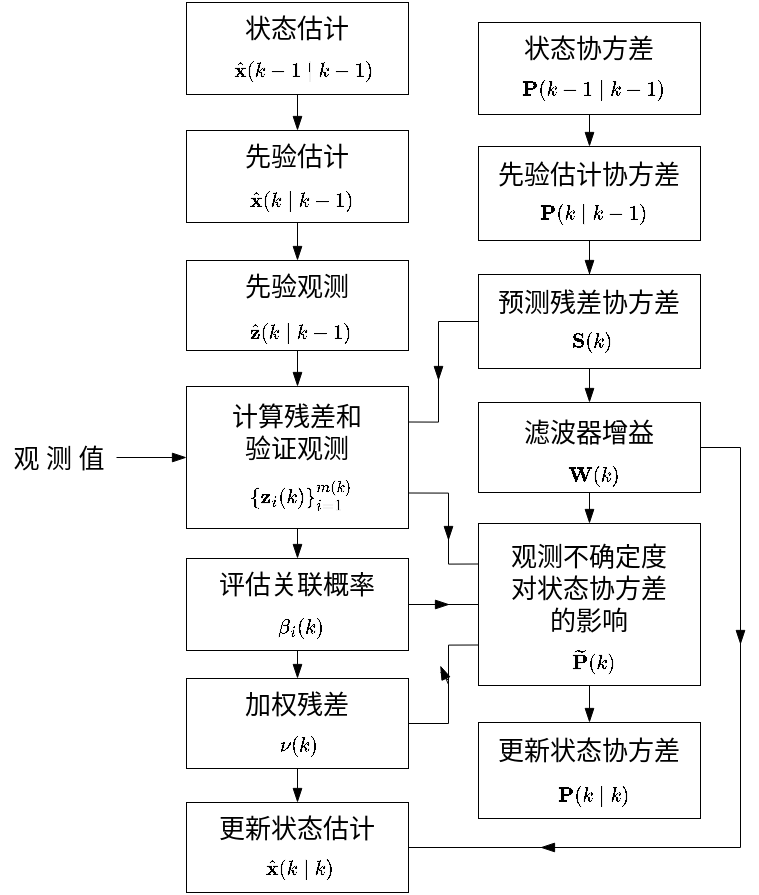 <mxfile version="18.0.6" type="device"><diagram id="lGVif8egPoj5GFFspayJ" name="第 1 页"><mxGraphModel dx="-151" dy="480" grid="0" gridSize="8" guides="1" tooltips="1" connect="1" arrows="1" fold="1" page="1" pageScale="1" pageWidth="827" pageHeight="1169" math="1" shadow="0"><root><mxCell id="0"/><mxCell id="1" parent="0"/><mxCell id="yrbLpCRM7B0wxFOyarZo-71" style="edgeStyle=orthogonalEdgeStyle;rounded=0;orthogonalLoop=1;jettySize=auto;html=1;exitX=0.5;exitY=1;exitDx=0;exitDy=0;entryX=0.5;entryY=0;entryDx=0;entryDy=0;endArrow=blockThin;endFill=1;strokeWidth=0.5;fontFamily=微软雅黑;fontStyle=0" parent="1" source="yrbLpCRM7B0wxFOyarZo-72" target="yrbLpCRM7B0wxFOyarZo-74" edge="1"><mxGeometry relative="1" as="geometry"/></mxCell><mxCell id="yrbLpCRM7B0wxFOyarZo-72" value="状态估计&lt;br style=&quot;font-size: 13px;&quot;&gt;&amp;nbsp;&amp;nbsp;" style="rounded=0;whiteSpace=wrap;html=1;fontSize=13;fontFamily=微软雅黑;spacing=2;spacingTop=-4;flipV=0;strokeWidth=0.5;fontStyle=0" parent="1" vertex="1"><mxGeometry x="1147" y="402" width="111" height="46" as="geometry"/></mxCell><mxCell id="yrbLpCRM7B0wxFOyarZo-73" style="edgeStyle=orthogonalEdgeStyle;rounded=0;orthogonalLoop=1;jettySize=auto;html=1;exitX=0.5;exitY=1;exitDx=0;exitDy=0;entryX=0.5;entryY=0;entryDx=0;entryDy=0;endArrow=blockThin;endFill=1;strokeWidth=0.5;fontFamily=微软雅黑;fontStyle=0" parent="1" source="yrbLpCRM7B0wxFOyarZo-74" target="yrbLpCRM7B0wxFOyarZo-76" edge="1"><mxGeometry relative="1" as="geometry"/></mxCell><mxCell id="yrbLpCRM7B0wxFOyarZo-74" value="先验估计&lt;br style=&quot;font-size: 13px;&quot;&gt;&amp;nbsp;&amp;nbsp;" style="rounded=0;whiteSpace=wrap;html=1;fontSize=13;fontFamily=微软雅黑;spacing=2;spacingTop=-4;flipV=0;strokeWidth=0.5;fontStyle=0" parent="1" vertex="1"><mxGeometry x="1147" y="466" width="111" height="46" as="geometry"/></mxCell><mxCell id="yrbLpCRM7B0wxFOyarZo-75" style="edgeStyle=orthogonalEdgeStyle;rounded=0;orthogonalLoop=1;jettySize=auto;html=1;exitX=0.5;exitY=1;exitDx=0;exitDy=0;entryX=0.5;entryY=0;entryDx=0;entryDy=0;endArrow=blockThin;endFill=1;strokeWidth=0.5;fontFamily=微软雅黑;fontStyle=0" parent="1" source="yrbLpCRM7B0wxFOyarZo-76" target="yrbLpCRM7B0wxFOyarZo-79" edge="1"><mxGeometry relative="1" as="geometry"/></mxCell><mxCell id="yrbLpCRM7B0wxFOyarZo-76" value="先验观测&lt;br style=&quot;font-size: 13px;&quot;&gt;&amp;nbsp;&amp;nbsp;" style="rounded=0;whiteSpace=wrap;html=1;fontSize=13;fontFamily=微软雅黑;spacing=2;spacingTop=-4;flipV=0;strokeWidth=0.5;fontStyle=0" parent="1" vertex="1"><mxGeometry x="1147" y="531" width="111" height="45" as="geometry"/></mxCell><mxCell id="yrbLpCRM7B0wxFOyarZo-77" style="edgeStyle=orthogonalEdgeStyle;rounded=0;orthogonalLoop=1;jettySize=auto;html=1;exitX=0.5;exitY=1;exitDx=0;exitDy=0;entryX=0.5;entryY=0;entryDx=0;entryDy=0;endArrow=blockThin;endFill=1;strokeWidth=0.5;fontFamily=微软雅黑;fontStyle=0" parent="1" source="yrbLpCRM7B0wxFOyarZo-79" target="yrbLpCRM7B0wxFOyarZo-82" edge="1"><mxGeometry relative="1" as="geometry"/></mxCell><mxCell id="yrbLpCRM7B0wxFOyarZo-78" style="edgeStyle=orthogonalEdgeStyle;rounded=0;orthogonalLoop=1;jettySize=auto;html=1;exitX=1;exitY=0.75;exitDx=0;exitDy=0;entryX=0;entryY=0.25;entryDx=0;entryDy=0;endArrow=none;endFill=0;strokeWidth=0.5;fontFamily=微软雅黑;fontStyle=0" parent="1" source="yrbLpCRM7B0wxFOyarZo-79" target="yrbLpCRM7B0wxFOyarZo-98" edge="1"><mxGeometry relative="1" as="geometry"/></mxCell><mxCell id="yrbLpCRM7B0wxFOyarZo-79" value="计算残差和&lt;br style=&quot;font-size: 13px;&quot;&gt;验证观测&lt;br style=&quot;font-size: 13px;&quot;&gt;&amp;nbsp;&amp;nbsp;" style="rounded=0;whiteSpace=wrap;html=1;fontSize=13;fontFamily=微软雅黑;flipV=0;spacingTop=-9;strokeWidth=0.5;fontStyle=0" parent="1" vertex="1"><mxGeometry x="1147" y="594" width="111" height="71" as="geometry"/></mxCell><mxCell id="yrbLpCRM7B0wxFOyarZo-80" style="edgeStyle=orthogonalEdgeStyle;rounded=0;orthogonalLoop=1;jettySize=auto;html=1;exitX=0.5;exitY=1;exitDx=0;exitDy=0;entryX=0.5;entryY=0;entryDx=0;entryDy=0;endArrow=blockThin;endFill=1;strokeWidth=0.5;fontFamily=微软雅黑;fontStyle=0" parent="1" source="yrbLpCRM7B0wxFOyarZo-82" target="yrbLpCRM7B0wxFOyarZo-85" edge="1"><mxGeometry relative="1" as="geometry"/></mxCell><mxCell id="yrbLpCRM7B0wxFOyarZo-81" value="" style="edgeStyle=orthogonalEdgeStyle;rounded=0;orthogonalLoop=1;jettySize=auto;html=1;endArrow=none;endFill=0;strokeWidth=0.5;fontFamily=微软雅黑;fontStyle=0" parent="1" source="yrbLpCRM7B0wxFOyarZo-82" target="yrbLpCRM7B0wxFOyarZo-98" edge="1"><mxGeometry relative="1" as="geometry"/></mxCell><mxCell id="yrbLpCRM7B0wxFOyarZo-82" value="评估关联概率&lt;br style=&quot;font-size: 13px;&quot;&gt;&amp;nbsp;&amp;nbsp;" style="rounded=0;whiteSpace=wrap;html=1;fontSize=13;fontFamily=微软雅黑;spacing=2;spacingTop=-4;flipV=0;strokeWidth=0.5;fontStyle=0" parent="1" vertex="1"><mxGeometry x="1147" y="680" width="111" height="46" as="geometry"/></mxCell><mxCell id="yrbLpCRM7B0wxFOyarZo-83" style="edgeStyle=orthogonalEdgeStyle;rounded=0;orthogonalLoop=1;jettySize=auto;html=1;exitX=0.5;exitY=1;exitDx=0;exitDy=0;entryX=0.5;entryY=0;entryDx=0;entryDy=0;endArrow=blockThin;endFill=1;strokeWidth=0.5;fontFamily=微软雅黑;fontStyle=0" parent="1" source="yrbLpCRM7B0wxFOyarZo-85" target="yrbLpCRM7B0wxFOyarZo-86" edge="1"><mxGeometry relative="1" as="geometry"/></mxCell><mxCell id="yrbLpCRM7B0wxFOyarZo-84" style="edgeStyle=orthogonalEdgeStyle;rounded=0;orthogonalLoop=1;jettySize=auto;html=1;exitX=1;exitY=0.5;exitDx=0;exitDy=0;entryX=0;entryY=0.75;entryDx=0;entryDy=0;endArrow=none;endFill=0;strokeWidth=0.5;fontFamily=微软雅黑;fontStyle=0" parent="1" source="yrbLpCRM7B0wxFOyarZo-85" target="yrbLpCRM7B0wxFOyarZo-98" edge="1"><mxGeometry relative="1" as="geometry"/></mxCell><mxCell id="yrbLpCRM7B0wxFOyarZo-85" value="加权残差&lt;br style=&quot;font-size: 13px;&quot;&gt;&amp;nbsp;&amp;nbsp;" style="rounded=0;whiteSpace=wrap;html=1;fontSize=13;fontFamily=微软雅黑;spacing=2;spacingTop=-4;flipV=0;strokeWidth=0.5;fontStyle=0" parent="1" vertex="1"><mxGeometry x="1147" y="740" width="111" height="45" as="geometry"/></mxCell><mxCell id="yrbLpCRM7B0wxFOyarZo-86" value="更新状态估计&lt;br style=&quot;font-size: 13px;&quot;&gt;&amp;nbsp;&amp;nbsp;" style="rounded=0;whiteSpace=wrap;html=1;fontSize=13;fontFamily=微软雅黑;spacing=2;spacingTop=-4;strokeWidth=0.5;fontStyle=0" parent="1" vertex="1"><mxGeometry x="1147" y="802" width="111" height="45" as="geometry"/></mxCell><mxCell id="yrbLpCRM7B0wxFOyarZo-87" style="edgeStyle=orthogonalEdgeStyle;rounded=0;orthogonalLoop=1;jettySize=auto;html=1;exitX=0.5;exitY=1;exitDx=0;exitDy=0;entryX=0.5;entryY=0;entryDx=0;entryDy=0;endArrow=blockThin;endFill=1;strokeWidth=0.5;fontFamily=微软雅黑;fontStyle=0" parent="1" source="yrbLpCRM7B0wxFOyarZo-88" target="yrbLpCRM7B0wxFOyarZo-90" edge="1"><mxGeometry relative="1" as="geometry"/></mxCell><mxCell id="yrbLpCRM7B0wxFOyarZo-88" value="状态协方差&lt;br style=&quot;font-size: 13px;&quot;&gt;&amp;nbsp;&amp;nbsp;" style="rounded=0;whiteSpace=wrap;html=1;fontSize=13;fontFamily=微软雅黑;spacing=2;spacingTop=-4;strokeWidth=0.5;fontStyle=0" parent="1" vertex="1"><mxGeometry x="1293" y="412" width="111" height="46" as="geometry"/></mxCell><mxCell id="yrbLpCRM7B0wxFOyarZo-89" style="edgeStyle=orthogonalEdgeStyle;rounded=0;orthogonalLoop=1;jettySize=auto;html=1;exitX=0.5;exitY=1;exitDx=0;exitDy=0;endArrow=blockThin;endFill=1;strokeWidth=0.5;fontFamily=微软雅黑;fontStyle=0" parent="1" source="yrbLpCRM7B0wxFOyarZo-90" target="yrbLpCRM7B0wxFOyarZo-93" edge="1"><mxGeometry relative="1" as="geometry"/></mxCell><mxCell id="yrbLpCRM7B0wxFOyarZo-90" value="先验估计协方差&lt;br style=&quot;font-size: 13px;&quot;&gt;&amp;nbsp;&amp;nbsp;" style="rounded=0;whiteSpace=wrap;html=1;fontSize=13;fontFamily=微软雅黑;spacing=2;spacingTop=-4;strokeWidth=0.5;fontStyle=0" parent="1" vertex="1"><mxGeometry x="1293" y="474" width="111" height="47" as="geometry"/></mxCell><mxCell id="yrbLpCRM7B0wxFOyarZo-91" style="edgeStyle=orthogonalEdgeStyle;rounded=0;orthogonalLoop=1;jettySize=auto;html=1;exitX=0.5;exitY=1;exitDx=0;exitDy=0;entryX=0.5;entryY=0;entryDx=0;entryDy=0;endArrow=blockThin;endFill=1;strokeWidth=0.5;fontFamily=微软雅黑;fontStyle=0" parent="1" source="yrbLpCRM7B0wxFOyarZo-93" target="yrbLpCRM7B0wxFOyarZo-96" edge="1"><mxGeometry relative="1" as="geometry"/></mxCell><mxCell id="yrbLpCRM7B0wxFOyarZo-92" style="edgeStyle=orthogonalEdgeStyle;rounded=0;orthogonalLoop=1;jettySize=auto;html=1;exitX=0;exitY=0.5;exitDx=0;exitDy=0;entryX=1;entryY=0.25;entryDx=0;entryDy=0;endArrow=none;endFill=0;strokeWidth=0.5;fontFamily=微软雅黑;fontStyle=0" parent="1" source="yrbLpCRM7B0wxFOyarZo-93" target="yrbLpCRM7B0wxFOyarZo-79" edge="1"><mxGeometry relative="1" as="geometry"><Array as="points"><mxPoint x="1273" y="562"/><mxPoint x="1273" y="612"/></Array></mxGeometry></mxCell><mxCell id="yrbLpCRM7B0wxFOyarZo-93" value="预测残差协方差&lt;br style=&quot;font-size: 13px;&quot;&gt;&amp;nbsp;&amp;nbsp;" style="rounded=0;whiteSpace=wrap;html=1;fontSize=13;fontFamily=微软雅黑;spacing=2;spacingTop=-4;strokeWidth=0.5;fontStyle=0" parent="1" vertex="1"><mxGeometry x="1293" y="538" width="111" height="47" as="geometry"/></mxCell><mxCell id="yrbLpCRM7B0wxFOyarZo-94" style="edgeStyle=orthogonalEdgeStyle;rounded=0;orthogonalLoop=1;jettySize=auto;html=1;exitX=0.5;exitY=1;exitDx=0;exitDy=0;entryX=0.5;entryY=0;entryDx=0;entryDy=0;endArrow=blockThin;endFill=1;strokeWidth=0.5;fontFamily=微软雅黑;fontStyle=0" parent="1" source="yrbLpCRM7B0wxFOyarZo-96" target="yrbLpCRM7B0wxFOyarZo-98" edge="1"><mxGeometry relative="1" as="geometry"/></mxCell><mxCell id="yrbLpCRM7B0wxFOyarZo-95" style="edgeStyle=orthogonalEdgeStyle;rounded=0;orthogonalLoop=1;jettySize=auto;html=1;exitX=1;exitY=0.5;exitDx=0;exitDy=0;entryX=1;entryY=0.5;entryDx=0;entryDy=0;endArrow=none;endFill=0;strokeWidth=0.5;fontFamily=微软雅黑;fontStyle=0" parent="1" source="yrbLpCRM7B0wxFOyarZo-96" target="yrbLpCRM7B0wxFOyarZo-86" edge="1"><mxGeometry relative="1" as="geometry"/></mxCell><mxCell id="yrbLpCRM7B0wxFOyarZo-96" value="滤波器增益&lt;br style=&quot;font-size: 13px;&quot;&gt;&amp;nbsp;&amp;nbsp;" style="rounded=0;whiteSpace=wrap;html=1;fontSize=13;fontFamily=微软雅黑;spacing=2;spacingTop=0;strokeWidth=0.5;fontStyle=0" parent="1" vertex="1"><mxGeometry x="1293" y="602" width="111" height="45" as="geometry"/></mxCell><mxCell id="yrbLpCRM7B0wxFOyarZo-97" style="edgeStyle=orthogonalEdgeStyle;rounded=0;orthogonalLoop=1;jettySize=auto;html=1;exitX=0.5;exitY=1;exitDx=0;exitDy=0;entryX=0.5;entryY=0;entryDx=0;entryDy=0;endArrow=blockThin;endFill=1;strokeWidth=0.5;fontFamily=微软雅黑;fontStyle=0" parent="1" source="yrbLpCRM7B0wxFOyarZo-98" target="yrbLpCRM7B0wxFOyarZo-99" edge="1"><mxGeometry relative="1" as="geometry"/></mxCell><mxCell id="yrbLpCRM7B0wxFOyarZo-98" value="观测不确定度&lt;br style=&quot;font-size: 13px;&quot;&gt;对状态协方差&lt;br style=&quot;font-size: 13px;&quot;&gt;的影响&lt;br style=&quot;font-size: 13px;&quot;&gt;&amp;nbsp;&amp;nbsp;" style="rounded=0;whiteSpace=wrap;html=1;fontSize=13;fontFamily=微软雅黑;strokeWidth=0.5;fontStyle=0" parent="1" vertex="1"><mxGeometry x="1293" y="662.5" width="111" height="81" as="geometry"/></mxCell><mxCell id="yrbLpCRM7B0wxFOyarZo-99" value="更新状态协方差&lt;br style=&quot;font-size: 13px;&quot;&gt;&amp;nbsp;" style="rounded=0;whiteSpace=wrap;html=1;fontSize=13;fontFamily=微软雅黑;spacing=2;spacingTop=-4;strokeWidth=0.5;fontStyle=0" parent="1" vertex="1"><mxGeometry x="1293" y="762" width="111" height="48" as="geometry"/></mxCell><mxCell id="yrbLpCRM7B0wxFOyarZo-100" value="&lt;span style=&quot;&quot;&gt;&lt;font style=&quot;&quot;&gt;&lt;span style=&quot;font-size: 10px;&quot;&gt;$$\hat{\mathbf{x}}(k-1\mid k-1)$$&lt;/span&gt;&lt;/font&gt;&lt;/span&gt;" style="text;html=1;align=center;verticalAlign=middle;resizable=0;points=[];autosize=1;strokeColor=none;fillColor=none;fontFamily=微软雅黑;fontStyle=0" parent="1" vertex="1"><mxGeometry x="1118.5" y="426" width="173" height="19" as="geometry"/></mxCell><mxCell id="yrbLpCRM7B0wxFOyarZo-101" value="&lt;span style=&quot;&quot;&gt;&lt;font style=&quot;&quot;&gt;&lt;span style=&quot;font-size: 10px;&quot;&gt;$$\hat{\mathbf{x}}(k\mid k-1)$$&lt;/span&gt;&lt;/font&gt;&lt;/span&gt;" style="text;html=1;align=center;verticalAlign=middle;resizable=0;points=[];autosize=1;strokeColor=none;fillColor=none;rounded=0;fontFamily=微软雅黑;fontStyle=0" parent="1" vertex="1"><mxGeometry x="1122.5" y="491" width="163" height="19" as="geometry"/></mxCell><mxCell id="yrbLpCRM7B0wxFOyarZo-102" value="&lt;span style=&quot;&quot;&gt;&lt;font style=&quot;font-size: 10px;&quot;&gt;$$\{\mathbf{z}_i(k)\}^{m(k)}_{i=1}$$&lt;/font&gt;&lt;/span&gt;" style="text;html=1;align=center;verticalAlign=middle;resizable=0;points=[];autosize=1;strokeColor=none;fillColor=none;fontFamily=微软雅黑;fontStyle=0" parent="1" vertex="1"><mxGeometry x="1115.5" y="638" width="176" height="19" as="geometry"/></mxCell><mxCell id="yrbLpCRM7B0wxFOyarZo-103" value="&lt;span style=&quot;font-size: 10px;&quot;&gt;$${\mathbf{P}}(k-1\mid k-1)$$&lt;/span&gt;" style="text;html=1;align=center;verticalAlign=middle;resizable=0;points=[];autosize=1;strokeColor=none;fillColor=none;fontFamily=微软雅黑;fontStyle=0" parent="1" vertex="1"><mxGeometry x="1272.5" y="435" width="154" height="19" as="geometry"/></mxCell><mxCell id="yrbLpCRM7B0wxFOyarZo-104" value="&lt;span style=&quot;&quot;&gt;&lt;font style=&quot;&quot;&gt;&lt;span style=&quot;font-size: 10px;&quot;&gt;$${\mathbf{P}}(k\mid k-1)$$&lt;/span&gt;&lt;/font&gt;&lt;/span&gt;" style="text;html=1;align=center;verticalAlign=middle;resizable=0;points=[];autosize=1;strokeColor=none;fillColor=none;fontFamily=微软雅黑;fontStyle=0" parent="1" vertex="1"><mxGeometry x="1278" y="497" width="144" height="19" as="geometry"/></mxCell><mxCell id="yrbLpCRM7B0wxFOyarZo-105" value="&lt;span style=&quot;font-size: 10px;&quot;&gt;$${\mathbf{S}}(k)$$&lt;/span&gt;" style="text;html=1;align=center;verticalAlign=middle;resizable=0;points=[];autosize=1;strokeColor=none;fillColor=none;fontFamily=微软雅黑;fontStyle=0" parent="1" vertex="1"><mxGeometry x="1297.5" y="561" width="104" height="19" as="geometry"/></mxCell><mxCell id="yrbLpCRM7B0wxFOyarZo-106" value="&lt;span style=&quot;&quot;&gt;&lt;font style=&quot;&quot;&gt;&lt;span style=&quot;font-size: 10px;&quot;&gt;$${\mathbf{W}}(k)$$&lt;/span&gt;&lt;/font&gt;&lt;/span&gt;" style="text;html=1;align=center;verticalAlign=middle;resizable=0;points=[];autosize=1;strokeColor=none;fillColor=none;fontFamily=微软雅黑;fontStyle=0" parent="1" vertex="1"><mxGeometry x="1296" y="628" width="107" height="19" as="geometry"/></mxCell><mxCell id="yrbLpCRM7B0wxFOyarZo-107" value="&lt;span style=&quot;&quot;&gt;&lt;font style=&quot;&quot;&gt;&lt;span style=&quot;font-size: 10px;&quot;&gt;$$\widetilde{\mathbf{P}}(k)$$&lt;/span&gt;&lt;/font&gt;&lt;/span&gt;" style="text;html=1;align=center;verticalAlign=middle;resizable=0;points=[];autosize=1;strokeColor=none;fillColor=none;fontFamily=微软雅黑;fontStyle=0" parent="1" vertex="1"><mxGeometry x="1274.5" y="721" width="150" height="19" as="geometry"/></mxCell><mxCell id="yrbLpCRM7B0wxFOyarZo-108" value="&lt;span style=&quot;&quot;&gt;&lt;font style=&quot;&quot;&gt;&lt;span style=&quot;font-size: 10px;&quot;&gt;$${\mathbf{P}}(k\mid k)$$&lt;/span&gt;&lt;/font&gt;&lt;/span&gt;" style="text;html=1;align=center;verticalAlign=middle;resizable=0;points=[];autosize=1;strokeColor=none;fillColor=none;fontFamily=微软雅黑;fontStyle=0" parent="1" vertex="1"><mxGeometry x="1283" y="788" width="134" height="19" as="geometry"/></mxCell><mxCell id="yrbLpCRM7B0wxFOyarZo-109" value="&lt;span style=&quot;&quot;&gt;&lt;font style=&quot;&quot;&gt;&lt;span style=&quot;font-size: 10px;&quot;&gt;$$\hat{\mathbf{x}}(k\mid k)$$&lt;/span&gt;&lt;/font&gt;&lt;/span&gt;" style="text;html=1;align=center;verticalAlign=middle;resizable=0;points=[];autosize=1;strokeColor=none;fillColor=none;fontFamily=微软雅黑;fontStyle=0" parent="1" vertex="1"><mxGeometry x="1126.5" y="825" width="153" height="19" as="geometry"/></mxCell><mxCell id="yrbLpCRM7B0wxFOyarZo-110" value="&lt;span style=&quot;&quot;&gt;&lt;font style=&quot;&quot;&gt;&lt;span style=&quot;font-size: 10px;&quot;&gt;$${{\nu}}(k)$$&lt;/span&gt;&lt;/font&gt;&lt;/span&gt;" style="text;html=1;align=center;verticalAlign=middle;resizable=0;points=[];autosize=1;strokeColor=none;fillColor=none;fontFamily=微软雅黑;fontStyle=0" parent="1" vertex="1"><mxGeometry x="1164.5" y="763" width="76" height="19" as="geometry"/></mxCell><mxCell id="yrbLpCRM7B0wxFOyarZo-111" value="&lt;span style=&quot;&quot;&gt;&lt;font style=&quot;&quot;&gt;&lt;span style=&quot;font-size: 10px;&quot;&gt;$$\beta_i(k)$$&lt;/span&gt;&lt;/font&gt;&lt;/span&gt;" style="text;html=1;align=center;verticalAlign=middle;resizable=0;points=[];autosize=1;strokeColor=none;fillColor=none;fontFamily=微软雅黑;fontStyle=0" parent="1" vertex="1"><mxGeometry x="1164" y="704" width="79" height="19" as="geometry"/></mxCell><mxCell id="yrbLpCRM7B0wxFOyarZo-112" value="&lt;span style=&quot;&quot;&gt;&lt;font style=&quot;&quot;&gt;&lt;span style=&quot;font-size: 10px;&quot;&gt;$$\hat{\mathbf{z}}(k\mid k-1)$$&lt;/span&gt;&lt;/font&gt;&lt;/span&gt;" style="text;html=1;align=center;verticalAlign=middle;resizable=0;points=[];autosize=1;strokeColor=none;fillColor=none;fontFamily=微软雅黑;fontStyle=0" parent="1" vertex="1"><mxGeometry x="1122.5" y="557" width="163" height="19" as="geometry"/></mxCell><mxCell id="yrbLpCRM7B0wxFOyarZo-113" style="edgeStyle=orthogonalEdgeStyle;rounded=0;orthogonalLoop=1;jettySize=auto;html=1;entryX=0;entryY=0.5;entryDx=0;entryDy=0;endArrow=blockThin;endFill=1;strokeWidth=0.5;fontFamily=微软雅黑;fontStyle=0" parent="1" source="yrbLpCRM7B0wxFOyarZo-114" target="yrbLpCRM7B0wxFOyarZo-79" edge="1"><mxGeometry relative="1" as="geometry"/></mxCell><mxCell id="yrbLpCRM7B0wxFOyarZo-114" value="&lt;span style=&quot;font-size: 13px;&quot;&gt;观 测 值&lt;/span&gt;" style="text;html=1;align=center;verticalAlign=middle;resizable=0;points=[];autosize=1;strokeColor=none;fillColor=none;fontFamily=微软雅黑;fontStyle=0" parent="1" vertex="1"><mxGeometry x="1054" y="620" width="58" height="19" as="geometry"/></mxCell><mxCell id="yrbLpCRM7B0wxFOyarZo-115" value="" style="endArrow=blockThin;html=1;rounded=0;strokeWidth=0.5;endFill=1;fontFamily=微软雅黑;fontStyle=0" parent="1" edge="1"><mxGeometry width="50" height="50" relative="1" as="geometry"><mxPoint x="1273" y="583" as="sourcePoint"/><mxPoint x="1273" y="591" as="targetPoint"/></mxGeometry></mxCell><mxCell id="yrbLpCRM7B0wxFOyarZo-116" value="" style="endArrow=blockThin;html=1;rounded=0;strokeWidth=0.5;endFill=1;fontFamily=微软雅黑;fontStyle=0" parent="1" edge="1"><mxGeometry width="50" height="50" relative="1" as="geometry"><mxPoint x="1278" y="662" as="sourcePoint"/><mxPoint x="1278" y="671" as="targetPoint"/></mxGeometry></mxCell><mxCell id="yrbLpCRM7B0wxFOyarZo-117" value="" style="endArrow=blockThin;html=1;rounded=0;strokeWidth=0.5;endFill=1;fontFamily=微软雅黑;fontStyle=0" parent="1" edge="1"><mxGeometry width="50" height="50" relative="1" as="geometry"><mxPoint x="1274.5" y="703" as="sourcePoint"/><mxPoint x="1278.5" y="703" as="targetPoint"/></mxGeometry></mxCell><mxCell id="yrbLpCRM7B0wxFOyarZo-118" value="" style="endArrow=blockThin;html=1;rounded=0;strokeWidth=0.5;endFill=1;entryX=-0.004;entryY=0.66;entryDx=0;entryDy=0;entryPerimeter=0;exitX=-0.003;exitY=0.839;exitDx=0;exitDy=0;exitPerimeter=0;fontFamily=微软雅黑;fontStyle=0" parent="1" source="yrbLpCRM7B0wxFOyarZo-107" target="yrbLpCRM7B0wxFOyarZo-107" edge="1"><mxGeometry width="50" height="50" relative="1" as="geometry"><mxPoint x="1282" y="666" as="sourcePoint"/><mxPoint x="1282" y="675" as="targetPoint"/><Array as="points"><mxPoint x="1278" y="741"/><mxPoint x="1278" y="743"/></Array></mxGeometry></mxCell><mxCell id="yrbLpCRM7B0wxFOyarZo-119" value="" style="endArrow=blockThin;html=1;rounded=0;strokeWidth=0.5;endFill=1;fontFamily=微软雅黑;fontStyle=0" parent="1" edge="1"><mxGeometry width="50" height="50" relative="1" as="geometry"><mxPoint x="1330" y="824.49" as="sourcePoint"/><mxPoint x="1324" y="824.49" as="targetPoint"/></mxGeometry></mxCell><mxCell id="yrbLpCRM7B0wxFOyarZo-120" value="" style="endArrow=blockThin;html=1;rounded=0;strokeWidth=0.5;endFill=1;fontFamily=微软雅黑;fontStyle=0" parent="1" edge="1"><mxGeometry width="50" height="50" relative="1" as="geometry"><mxPoint x="1424" y="714" as="sourcePoint"/><mxPoint x="1424" y="723" as="targetPoint"/></mxGeometry></mxCell></root></mxGraphModel></diagram></mxfile>